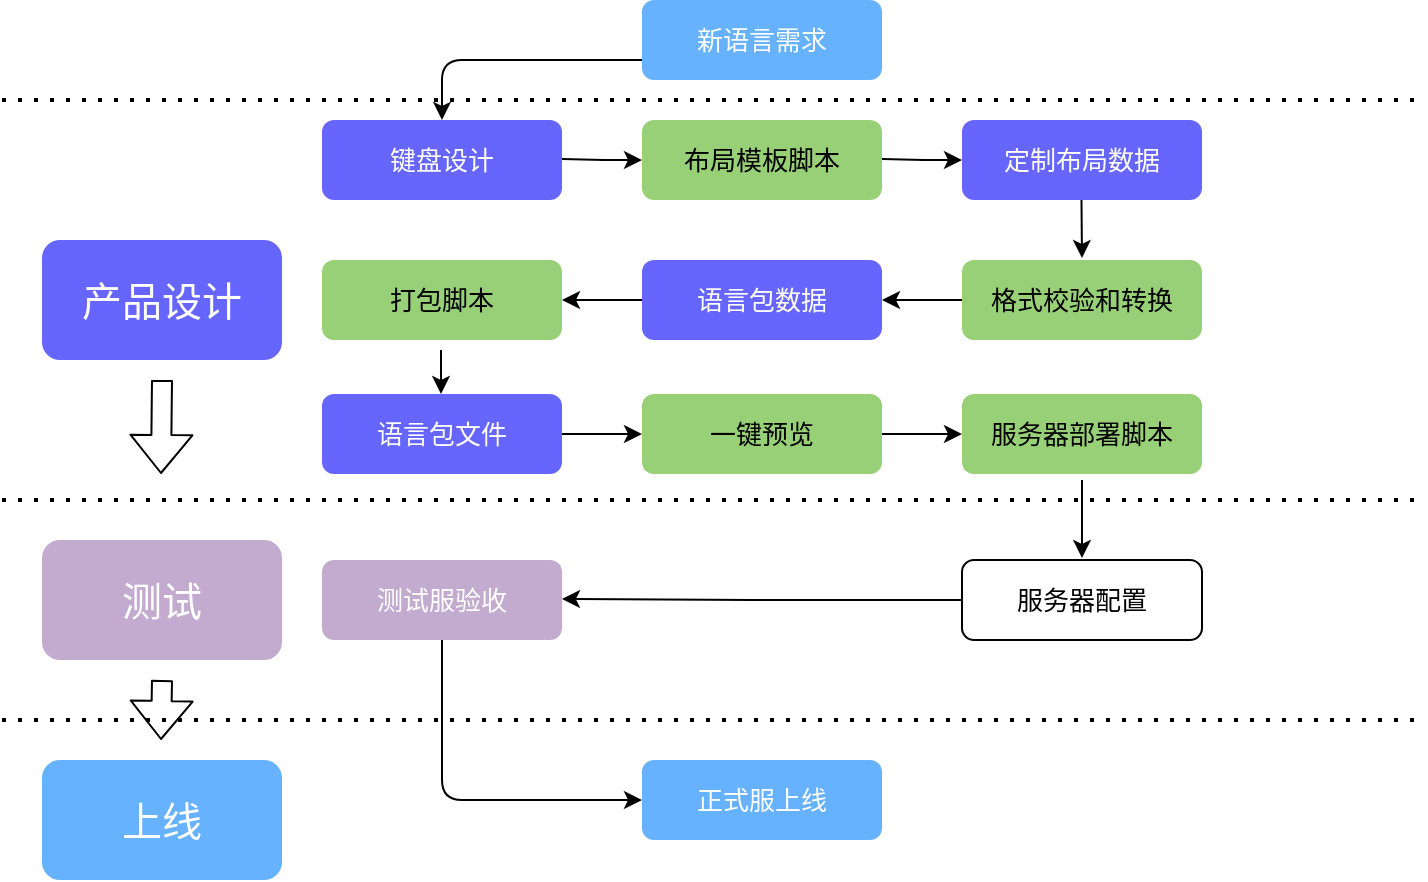 <mxfile version="14.4.3" type="github">
  <diagram id="xOBQJXy0Ue40J4LOi7c3" name="Page-1">
    <mxGraphModel dx="1038" dy="548" grid="1" gridSize="10" guides="1" tooltips="1" connect="1" arrows="1" fold="1" page="1" pageScale="1" pageWidth="1169" pageHeight="1654" math="0" shadow="0">
      <root>
        <mxCell id="0" />
        <mxCell id="1" parent="0" />
        <mxCell id="efsipYV88HZfpGAUX3hU-22" value="" style="edgeStyle=orthogonalEdgeStyle;rounded=0;orthogonalLoop=1;jettySize=auto;html=1;" parent="1" edge="1">
          <mxGeometry relative="1" as="geometry">
            <mxPoint x="259.5" y="765" as="sourcePoint" />
            <mxPoint x="259.5" y="787" as="targetPoint" />
          </mxGeometry>
        </mxCell>
        <mxCell id="efsipYV88HZfpGAUX3hU-23" value="" style="edgeStyle=orthogonalEdgeStyle;rounded=0;orthogonalLoop=1;jettySize=auto;html=1;entryX=0;entryY=0.5;entryDx=0;entryDy=0;" parent="1" edge="1" target="RqDaoYSggY41LwrY34h8-11">
          <mxGeometry relative="1" as="geometry">
            <mxPoint x="320" y="669.5" as="sourcePoint" />
            <mxPoint x="350" y="669.5" as="targetPoint" />
          </mxGeometry>
        </mxCell>
        <mxCell id="efsipYV88HZfpGAUX3hU-29" value="" style="edgeStyle=orthogonalEdgeStyle;rounded=0;orthogonalLoop=1;jettySize=auto;html=1;exitX=0;exitY=0.5;exitDx=0;exitDy=0;" parent="1" edge="1" source="RqDaoYSggY41LwrY34h8-18">
          <mxGeometry relative="1" as="geometry">
            <mxPoint x="510" y="890" as="sourcePoint" />
            <mxPoint x="320" y="889.5" as="targetPoint" />
            <Array as="points">
              <mxPoint x="415" y="890" />
            </Array>
          </mxGeometry>
        </mxCell>
        <mxCell id="efsipYV88HZfpGAUX3hU-18" value="" style="endArrow=classic;html=1;exitX=0;exitY=0.5;exitDx=0;exitDy=0;entryX=0.5;entryY=0;entryDx=0;entryDy=0;" parent="1" edge="1">
          <mxGeometry width="50" height="50" relative="1" as="geometry">
            <mxPoint x="360" y="620" as="sourcePoint" />
            <mxPoint x="260" y="650" as="targetPoint" />
            <Array as="points">
              <mxPoint x="260" y="620" />
            </Array>
          </mxGeometry>
        </mxCell>
        <mxCell id="efsipYV88HZfpGAUX3hU-34" value="" style="endArrow=classic;html=1;entryX=1;entryY=0.5;entryDx=0;entryDy=0;" parent="1" edge="1" target="RqDaoYSggY41LwrY34h8-20">
          <mxGeometry width="50" height="50" relative="1" as="geometry">
            <mxPoint x="520" y="740" as="sourcePoint" />
            <mxPoint x="490" y="740" as="targetPoint" />
          </mxGeometry>
        </mxCell>
        <mxCell id="efsipYV88HZfpGAUX3hU-35" value="" style="endArrow=classic;html=1;" parent="1" edge="1">
          <mxGeometry width="50" height="50" relative="1" as="geometry">
            <mxPoint x="580" y="830" as="sourcePoint" />
            <mxPoint x="580" y="869" as="targetPoint" />
          </mxGeometry>
        </mxCell>
        <mxCell id="wHggCsX_2gIJy1Te9Tja-1" value="" style="endArrow=classic;html=1;" parent="1" edge="1">
          <mxGeometry width="50" height="50" relative="1" as="geometry">
            <mxPoint x="579.733" y="690" as="sourcePoint" />
            <mxPoint x="580" y="719" as="targetPoint" />
            <Array as="points" />
          </mxGeometry>
        </mxCell>
        <mxCell id="RqDaoYSggY41LwrY34h8-2" value="" style="endArrow=classic;html=1;exitX=1;exitY=0.5;exitDx=0;exitDy=0;" parent="1" edge="1" source="RqDaoYSggY41LwrY34h8-17">
          <mxGeometry width="50" height="50" relative="1" as="geometry">
            <mxPoint x="580" y="860" as="sourcePoint" />
            <mxPoint x="520" y="807" as="targetPoint" />
            <Array as="points" />
          </mxGeometry>
        </mxCell>
        <mxCell id="RqDaoYSggY41LwrY34h8-4" value="" style="endArrow=classic;html=1;exitX=0.5;exitY=1;exitDx=0;exitDy=0;entryX=0;entryY=0.5;entryDx=0;entryDy=0;" parent="1" target="RqDaoYSggY41LwrY34h8-8" edge="1">
          <mxGeometry width="50" height="50" relative="1" as="geometry">
            <mxPoint x="260" y="910" as="sourcePoint" />
            <mxPoint x="360" y="960" as="targetPoint" />
            <Array as="points">
              <mxPoint x="260" y="990" />
            </Array>
          </mxGeometry>
        </mxCell>
        <mxCell id="RqDaoYSggY41LwrY34h8-7" value="&lt;span style=&quot;font-size: 13px;&quot;&gt;新语言需求&lt;/span&gt;" style="rounded=1;whiteSpace=wrap;html=1;strokeColor=none;fontSize=13;fontColor=#FFFFFF;fillColor=#66B2FF;" parent="1" vertex="1">
          <mxGeometry x="360" y="590" width="120" height="40" as="geometry" />
        </mxCell>
        <mxCell id="RqDaoYSggY41LwrY34h8-8" value="正式服上线" style="rounded=1;whiteSpace=wrap;html=1;strokeColor=none;fontColor=#FFFFFF;fontSize=13;fillColor=#66B2FF;" parent="1" vertex="1">
          <mxGeometry x="360" y="970" width="120" height="40" as="geometry" />
        </mxCell>
        <mxCell id="RqDaoYSggY41LwrY34h8-9" value="键盘设计" style="rounded=1;whiteSpace=wrap;html=1;fillColor=#6666FF;fontColor=#FFFFFF;strokeColor=none;fontSize=13;" parent="1" vertex="1">
          <mxGeometry x="200" y="650" width="120" height="40" as="geometry" />
        </mxCell>
        <mxCell id="RqDaoYSggY41LwrY34h8-11" value="布局模板脚本" style="rounded=1;whiteSpace=wrap;html=1;fillColor=#97D077;strokeColor=none;fontSize=13;" parent="1" vertex="1">
          <mxGeometry x="360" y="650" width="120" height="40" as="geometry" />
        </mxCell>
        <mxCell id="RqDaoYSggY41LwrY34h8-12" value="格式校验和转换" style="rounded=1;whiteSpace=wrap;html=1;fillColor=#97D077;strokeColor=none;fontSize=13;" parent="1" vertex="1">
          <mxGeometry x="520" y="720" width="120" height="40" as="geometry" />
        </mxCell>
        <mxCell id="RqDaoYSggY41LwrY34h8-13" value="打包脚本" style="rounded=1;whiteSpace=wrap;html=1;fillColor=#97D077;strokeColor=none;fontSize=13;" parent="1" vertex="1">
          <mxGeometry x="200" y="720" width="120" height="40" as="geometry" />
        </mxCell>
        <mxCell id="RqDaoYSggY41LwrY34h8-14" value="服务器部署脚本" style="rounded=1;whiteSpace=wrap;html=1;fillColor=#97D077;strokeColor=none;fontSize=13;" parent="1" vertex="1">
          <mxGeometry x="520" y="787" width="120" height="40" as="geometry" />
        </mxCell>
        <mxCell id="RqDaoYSggY41LwrY34h8-15" value="定制布局数据" style="rounded=1;whiteSpace=wrap;html=1;strokeColor=none;fillColor=#6666FF;fontColor=#FFFFFF;fontSize=13;" parent="1" vertex="1">
          <mxGeometry x="520" y="650" width="120" height="40" as="geometry" />
        </mxCell>
        <mxCell id="RqDaoYSggY41LwrY34h8-16" value="语言包文件" style="rounded=1;whiteSpace=wrap;html=1;fillColor=#6666FF;strokeColor=none;fontColor=#FFFFFF;fontSize=13;" parent="1" vertex="1">
          <mxGeometry x="200" y="787" width="120" height="40" as="geometry" />
        </mxCell>
        <mxCell id="RqDaoYSggY41LwrY34h8-17" value="一键预览" style="rounded=1;whiteSpace=wrap;html=1;fillColor=#97D077;strokeColor=none;fontSize=13;" parent="1" vertex="1">
          <mxGeometry x="360" y="787" width="120" height="40" as="geometry" />
        </mxCell>
        <mxCell id="RqDaoYSggY41LwrY34h8-18" value="服务器配置" style="rounded=1;whiteSpace=wrap;html=1;strokeColor=#000000;fillColor=#FFFFFF;fontSize=13;" parent="1" vertex="1">
          <mxGeometry x="520" y="870" width="120" height="40" as="geometry" />
        </mxCell>
        <mxCell id="RqDaoYSggY41LwrY34h8-19" value="测试服验收" style="rounded=1;whiteSpace=wrap;html=1;fillColor=#C3ABD0;strokeColor=none;fontColor=#FFFFFF;fontSize=13;" parent="1" vertex="1">
          <mxGeometry x="200" y="870" width="120" height="40" as="geometry" />
        </mxCell>
        <mxCell id="RqDaoYSggY41LwrY34h8-20" value="语言包数据" style="rounded=1;whiteSpace=wrap;html=1;fontColor=#FFFFFF;strokeColor=none;fillColor=#6666FF;fontSize=13;" parent="1" vertex="1">
          <mxGeometry x="360" y="720" width="120" height="40" as="geometry" />
        </mxCell>
        <mxCell id="RqDaoYSggY41LwrY34h8-21" value="" style="endArrow=none;dashed=1;html=1;dashPattern=1 3;strokeWidth=2;fontColor=#CCCCCC;" parent="1" edge="1">
          <mxGeometry width="50" height="50" relative="1" as="geometry">
            <mxPoint x="40" y="840" as="sourcePoint" />
            <mxPoint x="750" y="840" as="targetPoint" />
          </mxGeometry>
        </mxCell>
        <mxCell id="RqDaoYSggY41LwrY34h8-22" value="" style="endArrow=none;dashed=1;html=1;dashPattern=1 3;strokeWidth=2;fontColor=#CCCCCC;" parent="1" edge="1">
          <mxGeometry width="50" height="50" relative="1" as="geometry">
            <mxPoint x="40" y="950" as="sourcePoint" />
            <mxPoint x="750" y="950" as="targetPoint" />
          </mxGeometry>
        </mxCell>
        <mxCell id="RqDaoYSggY41LwrY34h8-23" value="" style="endArrow=none;dashed=1;html=1;dashPattern=1 3;strokeWidth=2;fontColor=#CCCCCC;" parent="1" edge="1">
          <mxGeometry width="50" height="50" relative="1" as="geometry">
            <mxPoint x="40" y="640" as="sourcePoint" />
            <mxPoint x="750" y="640" as="targetPoint" />
          </mxGeometry>
        </mxCell>
        <mxCell id="RqDaoYSggY41LwrY34h8-25" value="&lt;font style=&quot;font-size: 20px&quot;&gt;测试&lt;/font&gt;" style="rounded=1;whiteSpace=wrap;html=1;fontColor=#ffffff;strokeColor=none;fillColor=#C3ABD0;" parent="1" vertex="1">
          <mxGeometry x="60" y="860" width="120" height="60" as="geometry" />
        </mxCell>
        <mxCell id="RqDaoYSggY41LwrY34h8-26" value="&lt;font style=&quot;font-size: 20px&quot;&gt;上线&lt;/font&gt;" style="rounded=1;whiteSpace=wrap;html=1;fontColor=#ffffff;strokeColor=none;fillColor=#66B2FF;" parent="1" vertex="1">
          <mxGeometry x="60" y="970" width="120" height="60" as="geometry" />
        </mxCell>
        <mxCell id="RqDaoYSggY41LwrY34h8-27" value="&lt;font style=&quot;font-size: 20px&quot;&gt;产品设计&lt;/font&gt;" style="rounded=1;whiteSpace=wrap;html=1;fontColor=#ffffff;fillColor=#6666FF;strokeColor=none;" parent="1" vertex="1">
          <mxGeometry x="60" y="710" width="120" height="60" as="geometry" />
        </mxCell>
        <mxCell id="9wywZuN-ud5n2_ETPoj8-1" value="" style="shape=flexArrow;endArrow=classic;html=1;fontColor=#CCCCCC;" edge="1" parent="1">
          <mxGeometry width="50" height="50" relative="1" as="geometry">
            <mxPoint x="120" y="780" as="sourcePoint" />
            <mxPoint x="119.5" y="827" as="targetPoint" />
          </mxGeometry>
        </mxCell>
        <mxCell id="9wywZuN-ud5n2_ETPoj8-2" value="" style="shape=flexArrow;endArrow=classic;html=1;fontColor=#CCCCCC;" edge="1" parent="1">
          <mxGeometry width="50" height="50" relative="1" as="geometry">
            <mxPoint x="120" y="930" as="sourcePoint" />
            <mxPoint x="119.5" y="960" as="targetPoint" />
          </mxGeometry>
        </mxCell>
        <mxCell id="9wywZuN-ud5n2_ETPoj8-3" value="" style="edgeStyle=orthogonalEdgeStyle;rounded=0;orthogonalLoop=1;jettySize=auto;html=1;entryX=0;entryY=0.5;entryDx=0;entryDy=0;" edge="1" parent="1" target="RqDaoYSggY41LwrY34h8-15">
          <mxGeometry relative="1" as="geometry">
            <mxPoint x="480" y="669.5" as="sourcePoint" />
            <mxPoint x="510" y="669.5" as="targetPoint" />
          </mxGeometry>
        </mxCell>
        <mxCell id="9wywZuN-ud5n2_ETPoj8-4" value="" style="endArrow=classic;html=1;entryX=1;entryY=0.5;entryDx=0;entryDy=0;" edge="1" parent="1">
          <mxGeometry width="50" height="50" relative="1" as="geometry">
            <mxPoint x="360" y="740" as="sourcePoint" />
            <mxPoint x="320" y="740" as="targetPoint" />
          </mxGeometry>
        </mxCell>
        <mxCell id="9wywZuN-ud5n2_ETPoj8-6" value="" style="edgeStyle=orthogonalEdgeStyle;rounded=0;orthogonalLoop=1;jettySize=auto;html=1;entryX=0;entryY=0.5;entryDx=0;entryDy=0;exitX=1;exitY=0.5;exitDx=0;exitDy=0;" edge="1" parent="1" source="RqDaoYSggY41LwrY34h8-16" target="RqDaoYSggY41LwrY34h8-17">
          <mxGeometry relative="1" as="geometry">
            <mxPoint x="490" y="679.5" as="sourcePoint" />
            <mxPoint x="530" y="680" as="targetPoint" />
          </mxGeometry>
        </mxCell>
      </root>
    </mxGraphModel>
  </diagram>
</mxfile>
